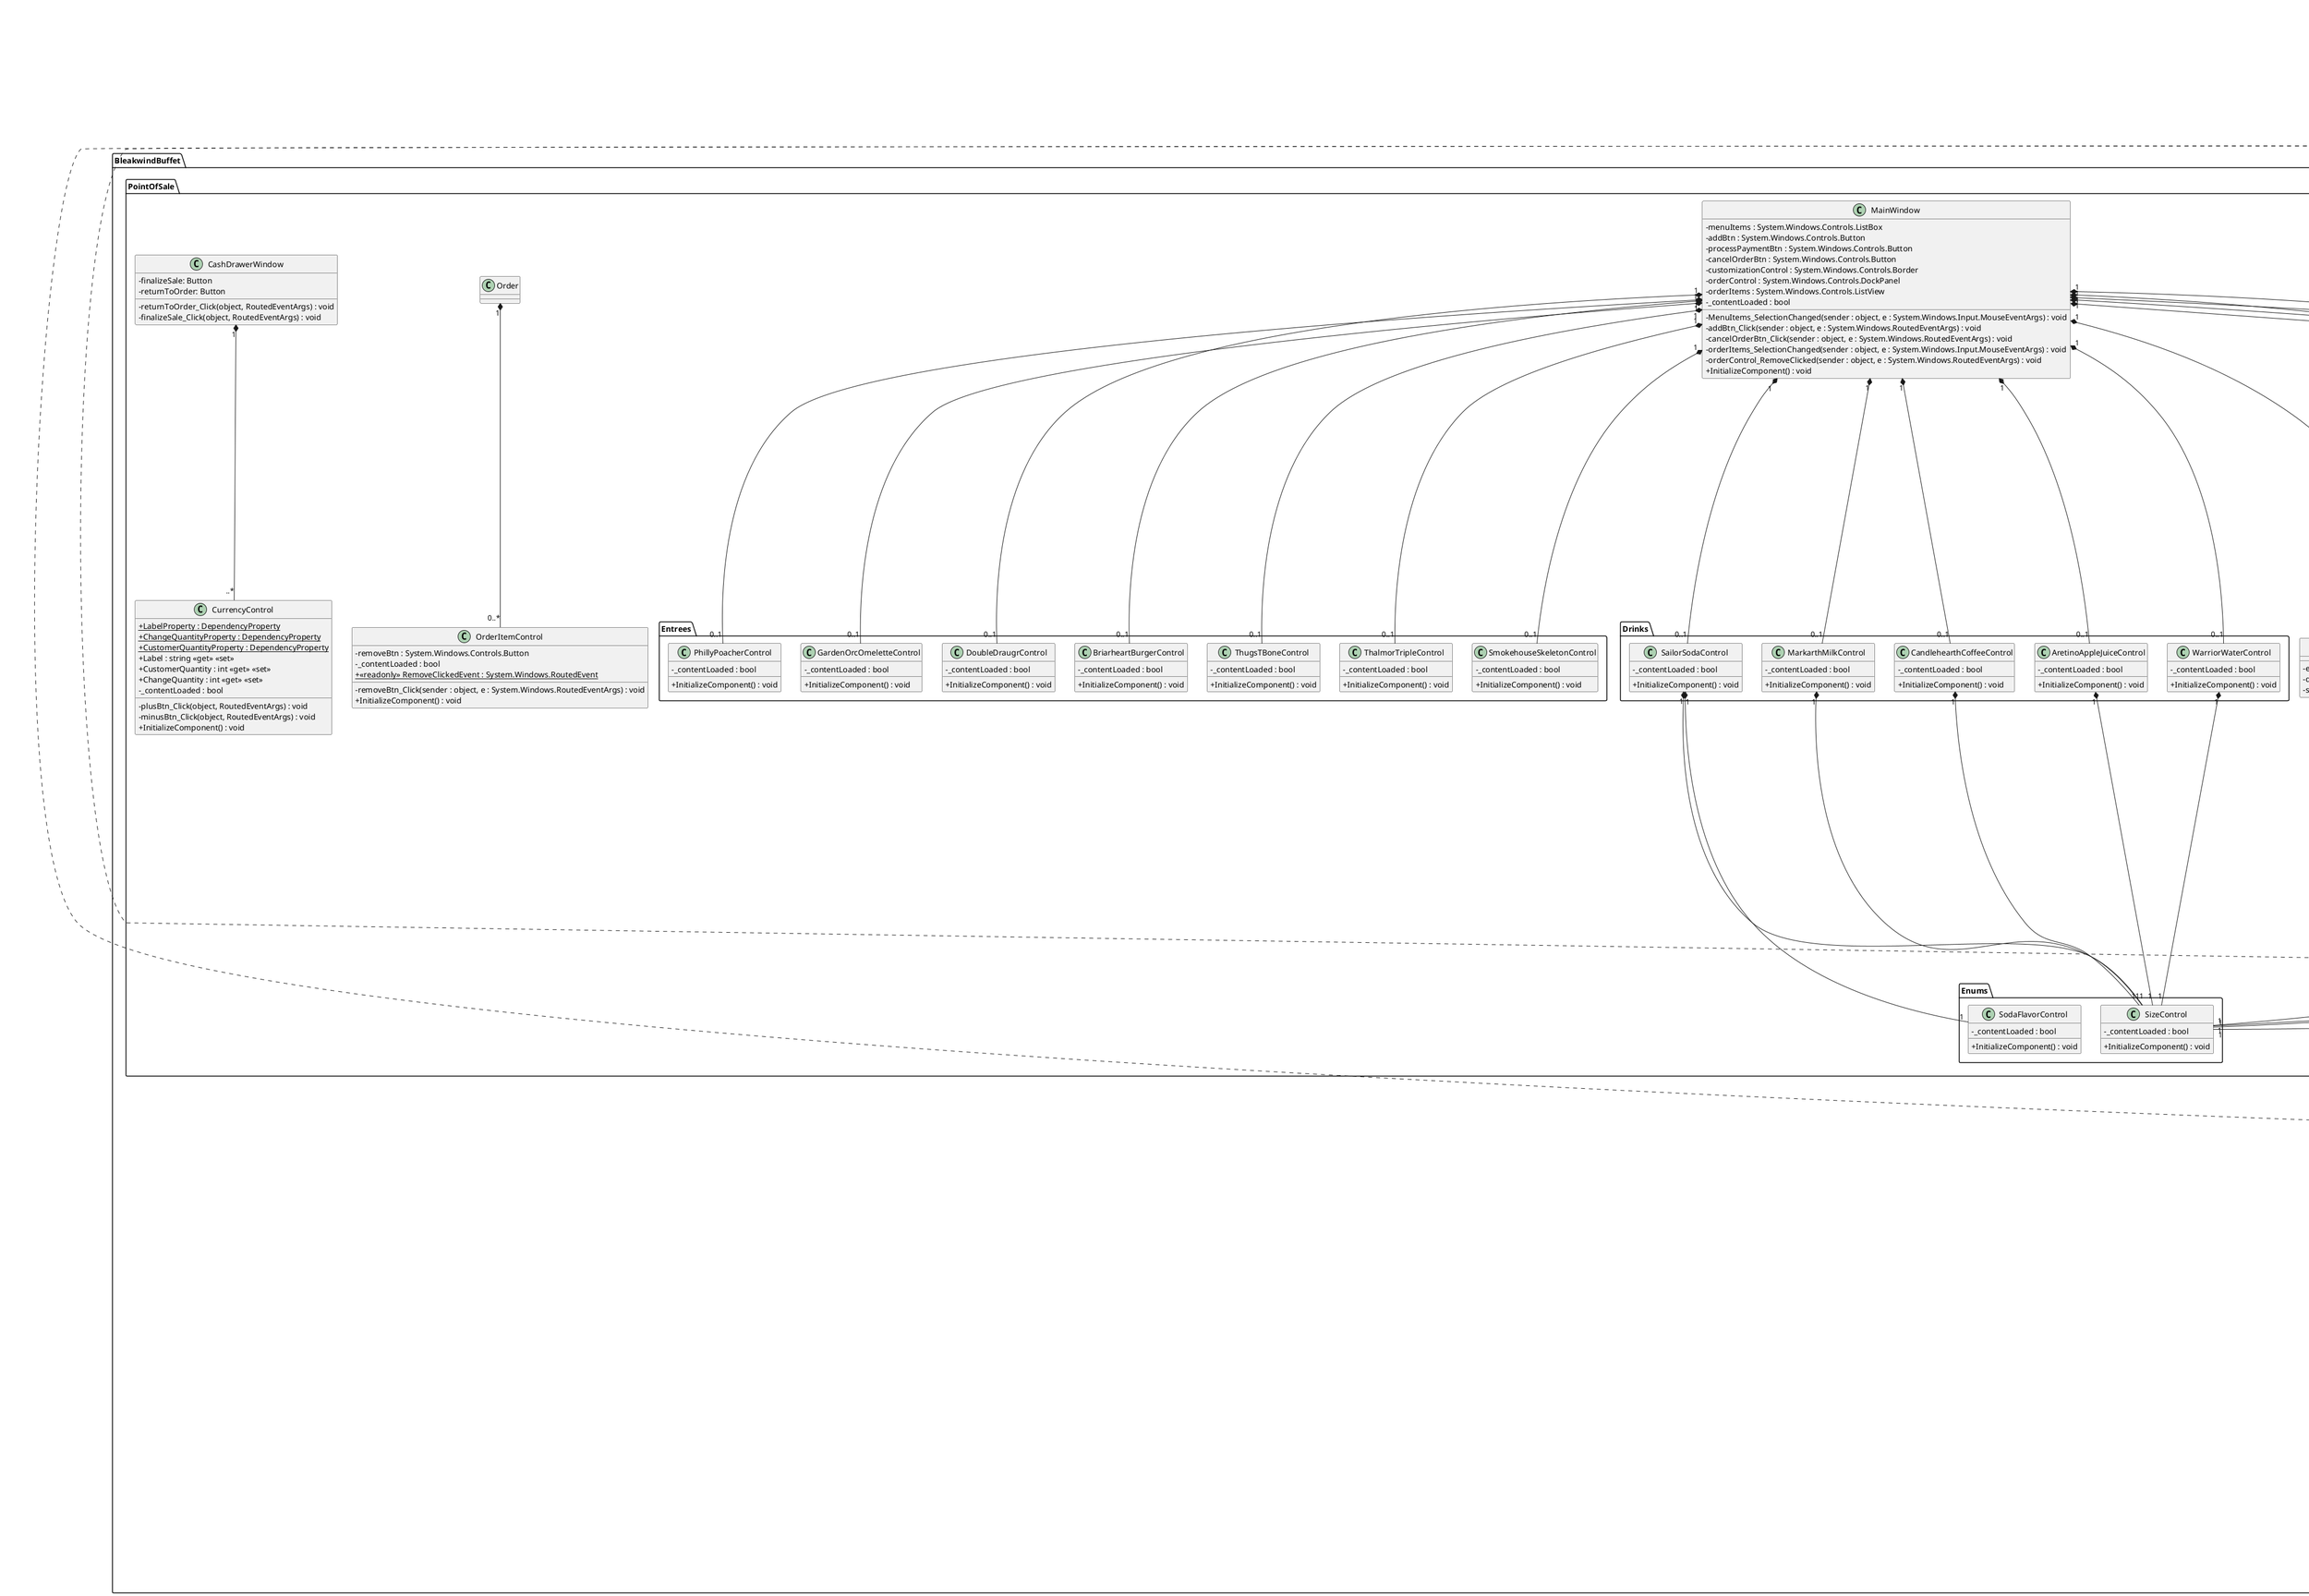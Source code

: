 @startuml

skinparam classAttributeIconSize 0

class BleakwindBuffet.Data.Combo {
	- drink : BleakwindBuffet.Data.Drinks.Drink
	- entree : BleakwindBuffet.Data.Entrees.Entree
	- side : BleakwindBuffet.Data.Sides.Side
	+ Name : string <<get>>
	+ Price : double <<get>>
	+ Calories : uint <<get>>
	+ SpecialInstructions : System.Collections.Generic.List<string> <<get>>
	+ Drink : BleakwindBuffet.Data.Drinks.Drink <<get>> <<set>>
	+ Entree : BleakwindBuffet.Data.Entrees.Entree <<get>> <<set>>
	+ Side : BleakwindBuffet.Data.Sides.Side <<get>> <<set>>
	- OnItemChanged(sender : object, e : System.ComponentModel.PropertyChangedEventArgs) : void
}
BleakwindBuffet.Data.IOrderItem <|.. BleakwindBuffet.Data.Combo
System.ComponentModel.INotifyPropertyChanged <|.. BleakwindBuffet.Data.Combo
BleakwindBuffet.Data.Combo "1" o-- "1" BleakwindBuffet.Data.Drinks.Drink
BleakwindBuffet.Data.Combo "1" o-- "1" BleakwindBuffet.Data.Sides.Side
BleakwindBuffet.Data.Combo "1" o-- "1" BleakwindBuffet.Data.Entrees.Entree

interface BleakwindBuffet.Data.IOrderItem {
	{abstract} Price : double <<get>>
	{abstract} Calories : uint <<get>>
	{abstract} SpecialInstructions : System.Collections.Generic.List<string> <<get>>
	{abstract} Name : string <<get>>
}

class BleakwindBuffet.Data.Menu <<static>> {
	- {static} <<readonly>> sizes : BleakwindBuffet.Data.Enums.Size[]
	+ Entrees() : System.Collections.Generic.IEnumerable<BleakwindBuffet.Data.IOrderItem>
	+ Sides() : System.Collections.Generic.IEnumerable<BleakwindBuffet.Data.IOrderItem>
	+ Drinks() : System.Collections.Generic.IEnumerable<BleakwindBuffet.Data.IOrderItem>
	+ FullMenu() : System.Collections.Generic.IEnumerable<BleakwindBuffet.Data.IOrderItem>
}
BleakwindBuffet.Data.Menu "1" o-- "0..*" BleakwindBuffet.Data.IOrderItem

class BleakwindBuffet.Data.Order {
	+ <<event>> CollectionChanged : CollectionChangedEventHandler
	- {static} nextOrderNumber : int
	+ Number : int <<get>>
	+ SalesTaxRate : double <<get>> <<set>>
	+ Subtotal : double <<get>>
	+ Calories : uint <<get>>
	+ Tax : double <<get>>
	+ Total : double <<get>>
	+ Add(item : BleakwindBuffet.Data.IOrderItem) : void
	+ Clear() : void
	+ Remove(item : BleakwindBuffet.Data.IOrderItem) : bool
	- OnItemChanged(sender : object, e : System.ComponentModel.PropertyChangedEventArgs) : void
}
System.Collections.IEnumerable <|.. BleakwindBuffet.Data.Order
System.Collections.IList <|.. BleakwindBuffet.Data.Order
System.Collections.ICollection <|.. BleakwindBuffet.Data.Order
System.Collections.Specialized.INotifyCollectionChanged <|.. BleakwindBuffet.Data.Order
System.ComponentModel.INotifyPropertyChanged <|.. BleakwindBuffet.Data.Order
System.Collections.ObjectModel.ObservableCollection <|-- BleakwindBuffet.Data.Order
BleakwindBuffet.Data.Order "1" o-- "0..*" BleakwindBuffet.Data.IOrderItem

class BleakwindBuffet.Data.Sides.DragonbornWaffleFries {
	- size : BleakwindBuffet.Data.Enums.Size
	+ <<override>> Price : double <<get>>
	+ <<override>> Calories : uint <<get>>
	+ <<override>> Size : BleakwindBuffet.Data.Enums.Size <<get>> <<set>>
	+ <<override>> SpecialInstructions : System.Collections.Generic.List<string> <<get>>
	+ <<override>> ToString() : string
}
System.ComponentModel.INotifyPropertyChanged <|.. BleakwindBuffet.Data.Sides.DragonbornWaffleFries
BleakwindBuffet.Data.IOrderItem <|.. BleakwindBuffet.Data.Sides.DragonbornWaffleFries
BleakwindBuffet.Data.Sides.Side <|-- BleakwindBuffet.Data.Sides.DragonbornWaffleFries

class BleakwindBuffet.Data.Sides.FriedMiraak {
	- size : BleakwindBuffet.Data.Enums.Size
	+ <<override>> Price : double <<get>>
	+ <<override>> Calories : uint <<get>>
	+ <<override>> Size : BleakwindBuffet.Data.Enums.Size <<get>> <<set>>
	+ <<override>> SpecialInstructions : System.Collections.Generic.List<string> <<get>>
	+ <<override>> ToString() : string
}
System.ComponentModel.INotifyPropertyChanged <|.. BleakwindBuffet.Data.Sides.FriedMiraak
BleakwindBuffet.Data.IOrderItem <|.. BleakwindBuffet.Data.Sides.FriedMiraak
BleakwindBuffet.Data.Sides.Side <|-- BleakwindBuffet.Data.Sides.FriedMiraak

class BleakwindBuffet.Data.Sides.MadOtarGrits {
	- size : BleakwindBuffet.Data.Enums.Size
	+ <<override>> Price : double <<get>>
	+ <<override>> Calories : uint <<get>>
	+ <<override>> Size : BleakwindBuffet.Data.Enums.Size <<get>> <<set>>
	+ <<override>> SpecialInstructions : System.Collections.Generic.List<string> <<get>>
	+ <<override>> ToString() : string
}
System.ComponentModel.INotifyPropertyChanged <|.. BleakwindBuffet.Data.Sides.MadOtarGrits
BleakwindBuffet.Data.IOrderItem <|.. BleakwindBuffet.Data.Sides.MadOtarGrits
BleakwindBuffet.Data.Sides.Side <|-- BleakwindBuffet.Data.Sides.MadOtarGrits

abstract class BleakwindBuffet.Data.Sides.Side {
	+ <<event>> PropertyChanged : PropertyChangedEventHandler
	+ Name : string <<get>>
	+ {abstract} Size : BleakwindBuffet.Data.Enums.Size <<get>> <<set>>
	+ {abstract} Price : double <<get>>
	+ {abstract} Calories : uint <<get>>
	+ {abstract} SpecialInstructions : System.Collections.Generic.List<string> <<get>>
	- OnPropertyChanged(propertyName : string) : void
}
System.ComponentModel.INotifyPropertyChanged <|.. BleakwindBuffet.Data.Sides.Side

class BleakwindBuffet.Data.Sides.VokunSalad {
	- size : BleakwindBuffet.Data.Enums.Size
	+ <<override>> Price : double <<get>>
	+ <<override>> Calories : uint <<get>>
	+ <<override>> Size : BleakwindBuffet.Data.Enums.Size <<get>> <<set>>
	+ <<override>> SpecialInstructions : System.Collections.Generic.List<string> <<get>>
	+ <<override>> ToString() : string
}
System.ComponentModel.INotifyPropertyChanged <|.. BleakwindBuffet.Data.Sides.VokunSalad
BleakwindBuffet.Data.IOrderItem <|.. BleakwindBuffet.Data.Sides.VokunSalad
BleakwindBuffet.Data.Sides.Side <|-- BleakwindBuffet.Data.Sides.VokunSalad

enum BleakwindBuffet.Data.Enums.Size {
	Small
	Medium
	Large
}

enum BleakwindBuffet.Data.Enums.SodaFlavor {
	Blackberry
	Cherry
	Grapefruit
	Lemon
	Peach
	Watermelon
}

class BleakwindBuffet.Data.Entrees.BriarheartBurger {
	- bun : bool
	- ketchup : bool
	- mustard : bool
	- pickle : bool
	- cheese : bool
	+ <<override>> Price : double <<get>>
	+ <<override>> Calories : uint <<get>>
	+ <<override>> SpecialInstructions : System.Collections.Generic.List<string> <<get>>
	+ Bun : bool <<get>> <<set>>
	+ Ketchup : bool <<get>> <<set>>
	+ Mustard : bool <<get>> <<set>>
	+ Pickle : bool <<get>> <<set>>
	+ Cheese : bool <<get>> <<set>>
	+ <<override>> ToString() : string
}
System.ComponentModel.INotifyPropertyChanged <|.. BleakwindBuffet.Data.Entrees.BriarheartBurger
BleakwindBuffet.Data.IOrderItem <|.. BleakwindBuffet.Data.Entrees.BriarheartBurger
BleakwindBuffet.Data.Entrees.Entree <|-- BleakwindBuffet.Data.Entrees.BriarheartBurger

class BleakwindBuffet.Data.Entrees.DoubleDraugr {
	- bun : bool
	- ketchup : bool
	- mustard : bool
	- pickle : bool
	- cheese : bool
	- tomato : bool
	- lettuce : bool
	- mayo : bool
	+ <<override>> Price : double <<get>>
	+ <<override>> Calories : uint <<get>>
	+ <<override>> SpecialInstructions : System.Collections.Generic.List<string> <<get>>
	+ Bun : bool <<get>> <<set>>
	+ Ketchup : bool <<get>> <<set>>
	+ Mustard : bool <<get>> <<set>>
	+ Pickle : bool <<get>> <<set>>
	+ Cheese : bool <<get>> <<set>>
	+ Tomato : bool <<get>> <<set>>
	+ Lettuce : bool <<get>> <<set>>
	+ Mayo : bool <<get>> <<set>>
	+ <<override>> ToString() : string
}
System.ComponentModel.INotifyPropertyChanged <|.. BleakwindBuffet.Data.Entrees.DoubleDraugr
BleakwindBuffet.Data.IOrderItem <|.. BleakwindBuffet.Data.Entrees.DoubleDraugr
BleakwindBuffet.Data.Entrees.Entree <|-- BleakwindBuffet.Data.Entrees.DoubleDraugr

abstract class BleakwindBuffet.Data.Entrees.Entree {
	+ <<event>> PropertyChanged : PropertyChangedEventHandler
	+ Name : string <<get>>
	+ {abstract} Price : double <<get>>
	+ {abstract} Calories : uint <<get>>
	+ {abstract} SpecialInstructions : System.Collections.Generic.List<string> <<get>>
	- OnPropertyChanged(propertyName : string) : void
}
System.ComponentModel.INotifyPropertyChanged <|.. BleakwindBuffet.Data.Entrees.Entree

class BleakwindBuffet.Data.Entrees.GardenOrcOmelette {
	- broccoli : bool
	- mushrooms : bool
	- tomato : bool
	- cheddar : bool
	+ <<override>> Price : double <<get>>
	+ <<override>> Calories : uint <<get>>
	+ <<override>> SpecialInstructions : System.Collections.Generic.List<string> <<get>>
	+ Broccoli : bool <<get>> <<set>>
	+ Mushrooms : bool <<get>> <<set>>
	+ Tomato : bool <<get>> <<set>>
	+ Cheddar : bool <<get>> <<set>>
	+ <<override>> ToString() : string
}
System.ComponentModel.INotifyPropertyChanged <|.. BleakwindBuffet.Data.Entrees.GardenOrcOmelette
BleakwindBuffet.Data.IOrderItem <|.. BleakwindBuffet.Data.Entrees.GardenOrcOmelette
BleakwindBuffet.Data.Entrees.Entree <|-- BleakwindBuffet.Data.Entrees.GardenOrcOmelette

class BleakwindBuffet.Data.Entrees.PhillyPoacher {
	- sirloin : bool
	- onion : bool
	- roll : bool
	+ <<override>> Price : double <<get>>
	+ <<override>> Calories : uint <<get>>
	+ <<override>> SpecialInstructions : System.Collections.Generic.List<string> <<get>>
	+ Sirloin : bool <<get>> <<set>>
	+ Onion : bool <<get>> <<set>>
	+ Roll : bool <<get>> <<set>>
	+ <<override>> ToString() : string
}
System.ComponentModel.INotifyPropertyChanged <|.. BleakwindBuffet.Data.Entrees.PhillyPoacher
BleakwindBuffet.Data.IOrderItem <|.. BleakwindBuffet.Data.Entrees.PhillyPoacher
BleakwindBuffet.Data.Entrees.Entree <|-- BleakwindBuffet.Data.Entrees.PhillyPoacher

class BleakwindBuffet.Data.Entrees.SmokehouseSkeleton {
	- sausageLink : bool
	- egg : bool
	- hashBrowns : bool
	- pancake : bool
	+ <<override>> Price : double <<get>>
	+ <<override>> Calories : uint <<get>>
	+ <<override>> SpecialInstructions : System.Collections.Generic.List<string> <<get>>
	+ SausageLink : bool <<get>> <<set>>
	+ Egg : bool <<get>> <<set>>
	+ HashBrowns : bool <<get>> <<set>>
	+ Pancake : bool <<get>> <<set>>
	+ <<override>> ToString() : string
}
System.ComponentModel.INotifyPropertyChanged <|.. BleakwindBuffet.Data.Entrees.SmokehouseSkeleton
BleakwindBuffet.Data.IOrderItem <|.. BleakwindBuffet.Data.Entrees.SmokehouseSkeleton
BleakwindBuffet.Data.Entrees.Entree <|-- BleakwindBuffet.Data.Entrees.SmokehouseSkeleton

class BleakwindBuffet.Data.Entrees.ThalmorTriple {
	- bun : bool
	- ketchup : bool
	- mustard : bool
	- pickle : bool
	- cheese : bool
	- tomato : bool
	- lettuce : bool
	- mayo : bool
	- bacon : bool
	- egg : bool
	+ <<override>> Price : double <<get>>
	+ <<override>> Calories : uint <<get>>
	+ <<override>> SpecialInstructions : System.Collections.Generic.List<string> <<get>>
	+ Bun : bool <<get>> <<set>>
	+ Ketchup : bool <<get>> <<set>>
	+ Mustard : bool <<get>> <<set>>
	+ Pickle : bool <<get>> <<set>>
	+ Cheese : bool <<get>> <<set>>
	+ Tomato : bool <<get>> <<set>>
	+ Lettuce : bool <<get>> <<set>>
	+ Mayo : bool <<get>> <<set>>
	+ Bacon : bool <<get>> <<set>>
	+ Egg : bool <<get>> <<set>>
	+ <<override>> ToString() : string
}
System.ComponentModel.INotifyPropertyChanged <|.. BleakwindBuffet.Data.Entrees.ThalmorTriple
BleakwindBuffet.Data.IOrderItem <|.. BleakwindBuffet.Data.Entrees.ThalmorTriple
BleakwindBuffet.Data.Entrees.Entree <|-- BleakwindBuffet.Data.Entrees.ThalmorTriple

class BleakwindBuffet.Data.Entrees.ThugsTBone {
	+ <<override>> Price : double <<get>>
	+ <<override>> Calories : uint <<get>>
	+ <<override>> SpecialInstructions : System.Collections.Generic.List<string> <<get>>
	+ <<override>> ToString() : string
}
System.ComponentModel.INotifyPropertyChanged <|.. BleakwindBuffet.Data.Entrees.ThugsTBone
BleakwindBuffet.Data.IOrderItem <|.. BleakwindBuffet.Data.Entrees.ThugsTBone
BleakwindBuffet.Data.Entrees.Entree <|-- BleakwindBuffet.Data.Entrees.ThugsTBone

class BleakwindBuffet.Data.Drinks.AretinoAppleJuice {
	- size : BleakwindBuffet.Data.Enums.Size
	- ice : bool
	+ <<override>> Price : double <<get>>
	+ <<override>> Calories : uint <<get>>
	+ <<override>> Size : BleakwindBuffet.Data.Enums.Size <<get>> <<set>>
	+ <<override>> SpecialInstructions : System.Collections.Generic.List<string> <<get>>
	+ Ice : bool <<get>> <<set>>
	+ <<override>> ToString() : string
}
System.ComponentModel.INotifyPropertyChanged <|.. BleakwindBuffet.Data.Drinks.AretinoAppleJuice
BleakwindBuffet.Data.IOrderItem <|.. BleakwindBuffet.Data.Drinks.AretinoAppleJuice
BleakwindBuffet.Data.Drinks.Drink <|-- BleakwindBuffet.Data.Drinks.AretinoAppleJuice

class BleakwindBuffet.Data.Drinks.CandlehearthCoffee {
	- size : BleakwindBuffet.Data.Enums.Size
	- ice : bool
	- roomForCream : bool
	- decaf : bool
	+ <<override>> Price : double <<get>>
	+ <<override>> Calories : uint <<get>>
	+ <<override>> Size : BleakwindBuffet.Data.Enums.Size <<get>> <<set>>
	+ <<override>> SpecialInstructions : System.Collections.Generic.List<string> <<get>>
	+ Ice : bool <<get>> <<set>>
	+ RoomForCream : bool <<get>> <<set>>
	+ Decaf : bool <<get>> <<set>>
	+ <<override>> ToString() : string
}
System.ComponentModel.INotifyPropertyChanged <|.. BleakwindBuffet.Data.Drinks.CandlehearthCoffee
BleakwindBuffet.Data.IOrderItem <|.. BleakwindBuffet.Data.Drinks.CandlehearthCoffee
BleakwindBuffet.Data.Drinks.Drink <|-- BleakwindBuffet.Data.Drinks.CandlehearthCoffee

abstract class BleakwindBuffet.Data.Drinks.Drink {
	+ <<event>> PropertyChanged : PropertyChangedEventHandler
	+ Name : string <<get>>
	+ {abstract} Size : BleakwindBuffet.Data.Enums.Size <<get>> <<set>>
	+ {abstract} Price : double <<get>>
	+ {abstract} Calories : uint <<get>>
	+ {abstract} SpecialInstructions : System.Collections.Generic.List<string> <<get>>
	- OnPropertyChanged(propertyName : string) : void
}
System.ComponentModel.INotifyPropertyChanged <|.. BleakwindBuffet.Data.Drinks.Drink

class BleakwindBuffet.Data.Drinks.MarkarthMilk {
	- size : BleakwindBuffet.Data.Enums.Size
	- ice : bool
	+ <<override>> Price : double <<get>>
	+ <<override>> Calories : uint <<get>>
	+ <<override>> Size : BleakwindBuffet.Data.Enums.Size <<get>> <<set>>
	+ <<override>> SpecialInstructions : System.Collections.Generic.List<string> <<get>>
	+ Ice : bool <<get>> <<set>>
	+ <<override>> ToString() : string
}
System.ComponentModel.INotifyPropertyChanged <|.. BleakwindBuffet.Data.Drinks.MarkarthMilk
BleakwindBuffet.Data.IOrderItem <|.. BleakwindBuffet.Data.Drinks.MarkarthMilk
BleakwindBuffet.Data.Drinks.Drink <|-- BleakwindBuffet.Data.Drinks.MarkarthMilk

class BleakwindBuffet.Data.Drinks.SailorSoda {
	- size : BleakwindBuffet.Data.Enums.Size
	- ice : bool
	- flavor : BleakwindBuffet.Data.Enums.SodaFlavor
	+ <<override>> Price : double <<get>>
	+ <<override>> Calories : uint <<get>>
	+ <<override>> Size : BleakwindBuffet.Data.Enums.Size <<get>> <<set>>
	+ <<override>> SpecialInstructions : System.Collections.Generic.List<string> <<get>>
	+ Ice : bool <<get>> <<set>>
	+ Flavor : BleakwindBuffet.Data.Enums.SodaFlavor <<get>> <<set>>
	+ <<override>> ToString() : string
}
System.ComponentModel.INotifyPropertyChanged <|.. BleakwindBuffet.Data.Drinks.SailorSoda
BleakwindBuffet.Data.IOrderItem <|.. BleakwindBuffet.Data.Drinks.SailorSoda
BleakwindBuffet.Data.Drinks.Drink <|-- BleakwindBuffet.Data.Drinks.SailorSoda

class BleakwindBuffet.Data.Drinks.WarriorWater {
	- size : BleakwindBuffet.Data.Enums.Size
	- ice : bool
	- lemon : bool
	+ <<override>> Price : double <<get>>
	+ <<override>> Calories : uint <<get>>
	+ <<override>> Size : BleakwindBuffet.Data.Enums.Size <<get>> <<set>>
	+ <<override>> SpecialInstructions : System.Collections.Generic.List<string> <<get>>
	+ Ice : bool <<get>> <<set>>
	+ Lemon : bool <<get>> <<set>>
	+ <<override>> ToString() : string
}
System.ComponentModel.INotifyPropertyChanged <|.. BleakwindBuffet.Data.Drinks.WarriorWater
BleakwindBuffet.Data.IOrderItem <|.. BleakwindBuffet.Data.Drinks.WarriorWater
BleakwindBuffet.Data.Drinks.Drink <|-- BleakwindBuffet.Data.Drinks.WarriorWater






class BleakwindBuffet.PointOfSale.App {
	- _contentLoaded : bool
	+ InitializeComponent() : void
	+ Main() : void
}

class BleakwindBuffet.PointOfSale.MainWindow {
	- menuItems : System.Windows.Controls.ListBox
	- addBtn : System.Windows.Controls.Button
	- processPaymentBtn : System.Windows.Controls.Button
	- cancelOrderBtn : System.Windows.Controls.Button
	- customizationControl : System.Windows.Controls.Border
	- orderControl : System.Windows.Controls.DockPanel
	- orderItems : System.Windows.Controls.ListView
	- _contentLoaded : bool
	- MenuItems_SelectionChanged(sender : object, e : System.Windows.Input.MouseEventArgs) : void
	- addBtn_Click(sender : object, e : System.Windows.RoutedEventArgs) : void
	- cancelOrderBtn_Click(sender : object, e : System.Windows.RoutedEventArgs) : void
	- orderItems_SelectionChanged(sender : object, e : System.Windows.Input.MouseEventArgs) : void
	- orderControl_RemoveClicked(sender : object, e : System.Windows.RoutedEventArgs) : void
	+ InitializeComponent() : void
}
BleakwindBuffet.PointOfSale.MainWindow "1" *-- "0..*" BleakwindBuffet.PointOfSale.MenuItemControl

class BleakwindBuffet.PointOfSale.MenuItemControl {
	- _contentLoaded : bool
	+ InitializeComponent() : void
}
System.Windows.Controls.ListBoxItem <|-- BleakwindBuffet.PointOfSale.MenuItemControl

class BleakwindBuffet.PointOfSale.OrderItemControl {
	- removeBtn : System.Windows.Controls.Button
	- _contentLoaded : bool
	+ {static} <<readonly>> RemoveClickedEvent : System.Windows.RoutedEvent
	- removeBtn_Click(sender : object, e : System.Windows.RoutedEventArgs) : void
	+ InitializeComponent() : void
}
BleakwindBuffet.PointOfSale.Order "1" *-- "0..*" BleakwindBuffet.PointOfSale.OrderItemControl

class BleakwindBuffet.PointOfSale.Sides.DragonbornWaffleFriesControl {
	- _contentLoaded : bool
	+ InitializeComponent() : void
}
BleakwindBuffet.PointOfSale.MainWindow "1" *-- "0..1" BleakwindBuffet.PointOfSale.Sides.DragonbornWaffleFriesControl
BleakwindBuffet.PointOfSale.Sides.DragonbornWaffleFriesControl "1" *-- "1" BleakwindBuffet.PointOfSale.Enums.SizeControl

class BleakwindBuffet.PointOfSale.Sides.FriedMiraakControl {
	- _contentLoaded : bool
	+ InitializeComponent() : void
}
BleakwindBuffet.PointOfSale.MainWindow "1" *-- "0..1" BleakwindBuffet.PointOfSale.Sides.FriedMiraakControl
BleakwindBuffet.PointOfSale.Sides.FriedMiraakControl "1" *-- "1" BleakwindBuffet.PointOfSale.Enums.SizeControl

class BleakwindBuffet.PointOfSale.Sides.MadOtarGritsControl {
	- _contentLoaded : bool
	+ InitializeComponent() : void
}
BleakwindBuffet.PointOfSale.MainWindow "1" *-- "0..1" BleakwindBuffet.PointOfSale.Sides.MadOtarGritsControl
BleakwindBuffet.PointOfSale.Sides.MadOtarGritsControl "1" *-- "1" BleakwindBuffet.PointOfSale.Enums.SizeControl

class BleakwindBuffet.PointOfSale.Sides.VokunSaladControl {
	- _contentLoaded : bool
	+ InitializeComponent() : void
}
BleakwindBuffet.PointOfSale.MainWindow "1" *-- "0..1" BleakwindBuffet.PointOfSale.Sides.VokunSaladControl
BleakwindBuffet.PointOfSale.Sides.VokunSaladControl "1" *-- "1" BleakwindBuffet.PointOfSale.Enums.SizeControl

class BleakwindBuffet.PointOfSale.Enums.SizeControl {
	- _contentLoaded : bool
	+ InitializeComponent() : void
}

class BleakwindBuffet.PointOfSale.Enums.SodaFlavorControl {
	- _contentLoaded : bool
	+ InitializeComponent() : void
}

class BleakwindBuffet.PointOfSale.Entrees.BriarheartBurgerControl {
	- _contentLoaded : bool
	+ InitializeComponent() : void
}
BleakwindBuffet.PointOfSale.MainWindow "1" *-- "0..1" BleakwindBuffet.PointOfSale.Entrees.BriarheartBurgerControl

class BleakwindBuffet.PointOfSale.Entrees.DoubleDraugrControl {
	- _contentLoaded : bool
	+ InitializeComponent() : void
}
BleakwindBuffet.PointOfSale.MainWindow "1" *-- "0..1" BleakwindBuffet.PointOfSale.Entrees.DoubleDraugrControl

class BleakwindBuffet.PointOfSale.Entrees.GardenOrcOmeletteControl {
	- _contentLoaded : bool
	+ InitializeComponent() : void
}
BleakwindBuffet.PointOfSale.MainWindow "1" *-- "0..1" BleakwindBuffet.PointOfSale.Entrees.GardenOrcOmeletteControl

class BleakwindBuffet.PointOfSale.Entrees.PhillyPoacherControl {
	- _contentLoaded : bool
	+ InitializeComponent() : void
}
BleakwindBuffet.PointOfSale.MainWindow "1" *-- "0..1" BleakwindBuffet.PointOfSale.Entrees.PhillyPoacherControl

class BleakwindBuffet.PointOfSale.Entrees.SmokehouseSkeletonControl {
	- _contentLoaded : bool
	+ InitializeComponent() : void
}
BleakwindBuffet.PointOfSale.MainWindow "1" *-- "0..1" BleakwindBuffet.PointOfSale.Entrees.SmokehouseSkeletonControl

class BleakwindBuffet.PointOfSale.Entrees.ThalmorTripleControl {
	- _contentLoaded : bool
	+ InitializeComponent() : void
}
BleakwindBuffet.PointOfSale.MainWindow "1" *-- "0..1" BleakwindBuffet.PointOfSale.Entrees.ThalmorTripleControl

class BleakwindBuffet.PointOfSale.Entrees.ThugsTBoneControl {
	- _contentLoaded : bool
	+ InitializeComponent() : void
}
BleakwindBuffet.PointOfSale.MainWindow "1" *-- "0..1" BleakwindBuffet.PointOfSale.Entrees.ThugsTBoneControl

class BleakwindBuffet.PointOfSale.Drinks.AretinoAppleJuiceControl {
	- _contentLoaded : bool
	+ InitializeComponent() : void
}
BleakwindBuffet.PointOfSale.MainWindow "1" *-- "0..1" BleakwindBuffet.PointOfSale.Drinks.AretinoAppleJuiceControl
BleakwindBuffet.PointOfSale.Drinks.AretinoAppleJuiceControl "1" *-- "1" BleakwindBuffet.PointOfSale.Enums.SizeControl

class BleakwindBuffet.PointOfSale.Drinks.CandlehearthCoffeeControl {
	- _contentLoaded : bool
	+ InitializeComponent() : void
}
BleakwindBuffet.PointOfSale.MainWindow "1" *-- "0..1" BleakwindBuffet.PointOfSale.Drinks.CandlehearthCoffeeControl
BleakwindBuffet.PointOfSale.Drinks.CandlehearthCoffeeControl "1" *-- "1" BleakwindBuffet.PointOfSale.Enums.SizeControl

class BleakwindBuffet.PointOfSale.Drinks.MarkarthMilkControl {
	- _contentLoaded : bool
	+ InitializeComponent() : void
}
BleakwindBuffet.PointOfSale.MainWindow "1" *-- "0..1" BleakwindBuffet.PointOfSale.Drinks.MarkarthMilkControl
BleakwindBuffet.PointOfSale.Drinks.MarkarthMilkControl "1" *-- "1" BleakwindBuffet.PointOfSale.Enums.SizeControl

class BleakwindBuffet.PointOfSale.Drinks.SailorSodaControl {
	- _contentLoaded : bool
	+ InitializeComponent() : void
}
BleakwindBuffet.PointOfSale.MainWindow "1" *-- "0..1" BleakwindBuffet.PointOfSale.Drinks.SailorSodaControl
BleakwindBuffet.PointOfSale.Drinks.SailorSodaControl "1" *-- "1" BleakwindBuffet.PointOfSale.Enums.SizeControl
BleakwindBuffet.PointOfSale.Drinks.SailorSodaControl "1" *-- "1" BleakwindBuffet.PointOfSale.Enums.SodaFlavorControl

class BleakwindBuffet.PointOfSale.Drinks.WarriorWaterControl {
	- _contentLoaded : bool
	+ InitializeComponent() : void
}
BleakwindBuffet.PointOfSale.MainWindow "1" *-- "0..1" BleakwindBuffet.PointOfSale.Drinks.WarriorWaterControl
BleakwindBuffet.PointOfSale.Drinks.WarriorWaterControl "1" *-- "1" BleakwindBuffet.PointOfSale.Enums.SizeControl

class BleakwindBuffet.PointOfSale.ReceiptPrinter {
	- FormatLine(string, int): string
	+ PrintReceipt(BleakwindBuffet.Data.Order, BleakwindBuffet.PointOfSale.PaymentMethod, decimal) : void
}

enum BleakwindBuffet.PointOfSale.PaymentMethod {
	Cash
	CreditDebit
}

class BleakwindBuffet.PointOfSale.LessThanOrEqualZeroConverter {
	+ Convert(object, Type, object, CultureInfo): object
	+ ConvertBack(object, Type, object, CultureInfo): object
}

class BleakwindBuffet.PointOfSale.CurrencyControl {
	+ {static} LabelProperty : DependencyProperty
	+ {static} ChangeQuantityProperty : DependencyProperty
	+ {static} CustomerQuantityProperty : DependencyProperty
	+ Label : string <<get>> <<set>>
	+ CustomerQuantity : int <<get>> <<set>>
	+ ChangeQuantity : int <<get>> <<set>>
	- plusBtn_Click(object, RoutedEventArgs) : void
	- minusBtn_Click(object, RoutedEventArgs) : void
	- _contentLoaded : bool
	+ InitializeComponent() : void
}
BleakwindBuffet.PointOfSale.CashDrawerWindow "1" *-- "..*" BleakwindBuffet.PointOfSale.CurrencyControl

class BleakwindBuffet.PointOfSale.CashDrawerWindow {
	- returnToOrder_Click(object, RoutedEventArgs) : void
	- finalizeSale_Click(object, RoutedEventArgs) : void
	- finalizeSale: Button
	- returnToOrder: Button
}

class BleakwindBuffet.PointOfSale.CashDrawerViewModel {
	+ FinalizeSale() : void

	- saleAmount : decimal
	+ SaleAmount : decimal <<get>> <<set>>
	+ AmountStillOwed : decimal <<get>>
	+ ChangeDue : decimal <<get>>

	- MakeChange() : void
	+ FinalizeSale() : void
	- OnPropertyChanged() : void

	- penniesFromCustomer : int
	- nickelsFromCustomer : int
	- dimesFromCustomer : int
	- quartersFromCustomer : int
	- onesFromCustomer : int
	- twosFromCustomer : int
	- fivesFromCustomer : int
	- tensFromCustomer : int
	- twentiesFromCustomer : int
	- fiftiesFromCustomer : int
	- hundredsFromCustomer : int

	+ PenniesFromCustomer : int <<get>> <<set>>
	+ NickelsFromCustomer : int <<get>> <<set>>
	+ DimesFromCustomer : int <<get>> <<set>>
	+ QuartersFromCustomer : int <<get>> <<set>>
	+ OnesFromCustomer : int <<get>> <<set>>
	+ TwosFromCustomer : int <<get>> <<set>>
	+ FivesFromCustomer : int <<get>> <<set>>
	+ TensFromCustomer : int <<get>> <<set>>
	+ TwentiesFromCustomer : int <<get>> <<set>>
	+ FiftiesFromCustomer : int <<get>> <<set>>
	+ HundredsFromCustomer : int <<get>> <<set>>

	+ PenniesAsChange : int <<get>>
	+ NickelsAsChange : int <<get>>
	+ DimesAsChange : int <<get>>
	+ QuartersAsChange : int <<get>>
	+ OnesAsChange : int <<get>>
	+ TwosAsChange : int <<get>>
	+ FivesAsChange : int <<get>>
	+ TensAsChange : int <<get>>
	+ TwentiesAsChange : int <<get>>
	+ FiftiesAsChange : int <<get>>
	+ HundredsAsChange : int <<get>>
}

class BleakwindBuffet.PointOfSale.ComboControl {
	- entree_SelectionChanged(sender : object, e : System.Windows.SelectionChangedEventArgs) : void
	- drink_SelectionChanged(sender : object, e : System.Windows.SelectionChangedEventArgs) : void
	- side_SelectionChanged(sender : object, e : System.Windows.SelectionChangedEventArgs) : void
}
BleakwindBuffet.PointOfSale.MainWindow "1" *-- "0..1" BleakwindBuffet.PointOfSale.ComboControl

@enduml
